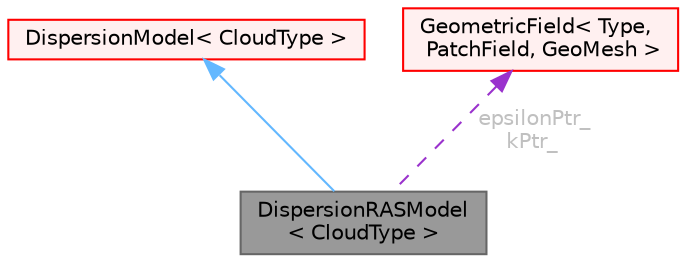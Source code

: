 digraph "DispersionRASModel&lt; CloudType &gt;"
{
 // LATEX_PDF_SIZE
  bgcolor="transparent";
  edge [fontname=Helvetica,fontsize=10,labelfontname=Helvetica,labelfontsize=10];
  node [fontname=Helvetica,fontsize=10,shape=box,height=0.2,width=0.4];
  Node1 [id="Node000001",label="DispersionRASModel\l\< CloudType \>",height=0.2,width=0.4,color="gray40", fillcolor="grey60", style="filled", fontcolor="black",tooltip="Base class for particle dispersion models based on RAS turbulence."];
  Node2 -> Node1 [id="edge1_Node000001_Node000002",dir="back",color="steelblue1",style="solid",tooltip=" "];
  Node2 [id="Node000002",label="DispersionModel\< CloudType \>",height=0.2,width=0.4,color="red", fillcolor="#FFF0F0", style="filled",URL="$classFoam_1_1DispersionModel.html",tooltip="Base class for dispersion modelling."];
  Node31 -> Node1 [id="edge2_Node000001_Node000031",dir="back",color="darkorchid3",style="dashed",tooltip=" ",label=" epsilonPtr_\nkPtr_",fontcolor="grey" ];
  Node31 [id="Node000031",label="GeometricField\< Type,\l PatchField, GeoMesh \>",height=0.2,width=0.4,color="red", fillcolor="#FFF0F0", style="filled",URL="$classFoam_1_1GeometricField.html",tooltip="Generic GeometricField class."];
}
